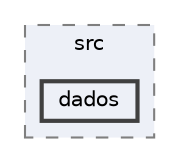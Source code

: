 digraph "tests/build/CMakeFiles/run_tests.dir/home/sammy/Documentos/GitHub/FlappyPDSII/src/dados"
{
 // LATEX_PDF_SIZE
  bgcolor="transparent";
  edge [fontname=Helvetica,fontsize=10,labelfontname=Helvetica,labelfontsize=10];
  node [fontname=Helvetica,fontsize=10,shape=box,height=0.2,width=0.4];
  compound=true
  subgraph clusterdir_0a31bbc42e24966efc11845116026635 {
    graph [ bgcolor="#edf0f7", pencolor="grey50", label="src", fontname=Helvetica,fontsize=10 style="filled,dashed", URL="dir_0a31bbc42e24966efc11845116026635.html",tooltip=""]
  dir_a326a8290a3a107bfdf9d0b90aacff9b [label="dados", fillcolor="#edf0f7", color="grey25", style="filled,bold", URL="dir_a326a8290a3a107bfdf9d0b90aacff9b.html",tooltip=""];
  }
}
